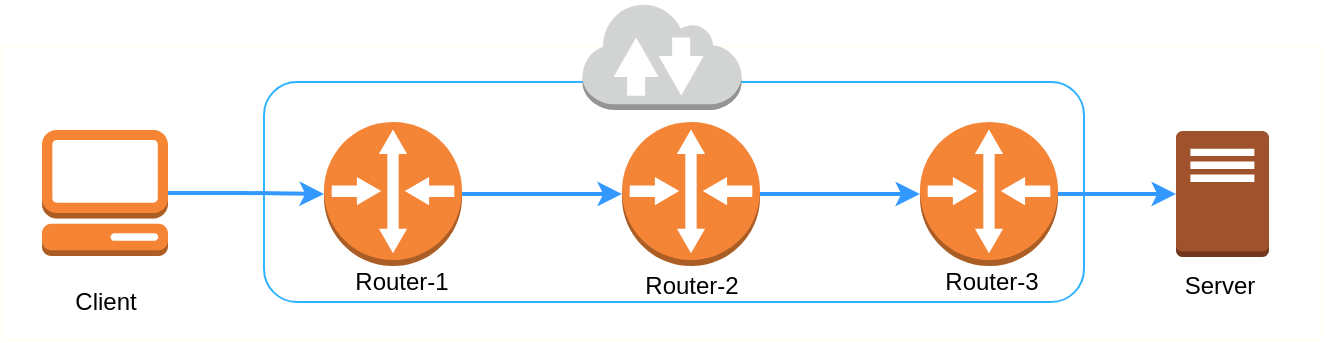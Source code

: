<mxfile version="12.9.3" type="device"><diagram id="hDxXO6iOMIL-5xqhMEGv" name="Page-1"><mxGraphModel dx="1106" dy="780" grid="1" gridSize="10" guides="1" tooltips="1" connect="1" arrows="1" fold="1" page="1" pageScale="1" pageWidth="1654" pageHeight="1169" math="0" shadow="0"><root><mxCell id="0"/><mxCell id="1" parent="0"/><mxCell id="yAdGiv36qJoH5frJ20YR-78" value="" style="rounded=0;whiteSpace=wrap;html=1;strokeColor=#FEFFF5;" vertex="1" parent="1"><mxGeometry x="150" y="222" width="660" height="147" as="geometry"/></mxCell><mxCell id="yAdGiv36qJoH5frJ20YR-91" value="" style="rounded=1;whiteSpace=wrap;html=1;strokeColor=#30B3FF;" vertex="1" parent="1"><mxGeometry x="281" y="240" width="410" height="110" as="geometry"/></mxCell><mxCell id="yAdGiv36qJoH5frJ20YR-79" value="" style="outlineConnect=0;dashed=0;verticalLabelPosition=bottom;verticalAlign=top;align=center;html=1;shape=mxgraph.aws3.internet_2;fillColor=#D2D3D3;gradientColor=none;strokeColor=#FEFFF5;" vertex="1" parent="1"><mxGeometry x="440.25" y="200" width="79.5" height="54" as="geometry"/></mxCell><mxCell id="yAdGiv36qJoH5frJ20YR-80" value="" style="outlineConnect=0;dashed=0;verticalLabelPosition=bottom;verticalAlign=top;align=center;html=1;shape=mxgraph.aws3.traditional_server;fillColor=#a0522d;strokeColor=#6D1F00;fontColor=#ffffff;" vertex="1" parent="1"><mxGeometry x="737" y="264.5" width="46.5" height="63" as="geometry"/></mxCell><mxCell id="yAdGiv36qJoH5frJ20YR-86" value="" style="edgeStyle=orthogonalEdgeStyle;rounded=0;orthogonalLoop=1;jettySize=auto;html=1;strokeColor=#3399FF;strokeWidth=2;" edge="1" parent="1" source="yAdGiv36qJoH5frJ20YR-81" target="yAdGiv36qJoH5frJ20YR-85"><mxGeometry relative="1" as="geometry"/></mxCell><mxCell id="yAdGiv36qJoH5frJ20YR-81" value="" style="outlineConnect=0;dashed=0;verticalLabelPosition=bottom;verticalAlign=top;align=center;html=1;shape=mxgraph.aws3.router;fillColor=#F58536;gradientColor=none;strokeColor=#FEFFF5;" vertex="1" parent="1"><mxGeometry x="311" y="260" width="69" height="72" as="geometry"/></mxCell><mxCell id="yAdGiv36qJoH5frJ20YR-88" value="" style="edgeStyle=orthogonalEdgeStyle;rounded=0;orthogonalLoop=1;jettySize=auto;html=1;strokeColor=#3399FF;strokeWidth=2;" edge="1" parent="1" source="yAdGiv36qJoH5frJ20YR-85" target="yAdGiv36qJoH5frJ20YR-87"><mxGeometry relative="1" as="geometry"/></mxCell><mxCell id="yAdGiv36qJoH5frJ20YR-85" value="" style="outlineConnect=0;dashed=0;verticalLabelPosition=bottom;verticalAlign=top;align=center;html=1;shape=mxgraph.aws3.router;fillColor=#F58536;gradientColor=none;strokeColor=#FEFFF5;" vertex="1" parent="1"><mxGeometry x="460" y="260" width="69" height="72" as="geometry"/></mxCell><mxCell id="yAdGiv36qJoH5frJ20YR-89" value="" style="edgeStyle=orthogonalEdgeStyle;rounded=0;orthogonalLoop=1;jettySize=auto;html=1;strokeColor=#3399FF;strokeWidth=2;" edge="1" parent="1" source="yAdGiv36qJoH5frJ20YR-87" target="yAdGiv36qJoH5frJ20YR-80"><mxGeometry relative="1" as="geometry"/></mxCell><mxCell id="yAdGiv36qJoH5frJ20YR-87" value="" style="outlineConnect=0;dashed=0;verticalLabelPosition=bottom;verticalAlign=top;align=center;html=1;shape=mxgraph.aws3.router;fillColor=#F58536;gradientColor=none;strokeColor=#FEFFF5;" vertex="1" parent="1"><mxGeometry x="609" y="260" width="69" height="72" as="geometry"/></mxCell><mxCell id="yAdGiv36qJoH5frJ20YR-90" value="" style="edgeStyle=orthogonalEdgeStyle;rounded=0;orthogonalLoop=1;jettySize=auto;html=1;strokeColor=#3399FF;strokeWidth=2;" edge="1" parent="1" source="yAdGiv36qJoH5frJ20YR-82" target="yAdGiv36qJoH5frJ20YR-81"><mxGeometry relative="1" as="geometry"/></mxCell><mxCell id="yAdGiv36qJoH5frJ20YR-82" value="" style="outlineConnect=0;dashed=0;verticalLabelPosition=bottom;verticalAlign=top;align=center;html=1;shape=mxgraph.aws3.management_console;fillColor=#F58534;gradientColor=none;strokeColor=#FEFFF5;" vertex="1" parent="1"><mxGeometry x="170" y="264" width="63" height="63" as="geometry"/></mxCell><mxCell id="yAdGiv36qJoH5frJ20YR-93" value="Router-1" style="text;html=1;strokeColor=none;fillColor=none;align=center;verticalAlign=middle;whiteSpace=wrap;rounded=0;" vertex="1" parent="1"><mxGeometry x="325.13" y="330" width="49.75" height="20" as="geometry"/></mxCell><mxCell id="yAdGiv36qJoH5frJ20YR-94" value="Router-2" style="text;html=1;strokeColor=none;fillColor=none;align=center;verticalAlign=middle;whiteSpace=wrap;rounded=0;" vertex="1" parent="1"><mxGeometry x="470" y="332" width="49.75" height="20" as="geometry"/></mxCell><mxCell id="yAdGiv36qJoH5frJ20YR-95" value="Router-3" style="text;html=1;strokeColor=none;fillColor=none;align=center;verticalAlign=middle;whiteSpace=wrap;rounded=0;" vertex="1" parent="1"><mxGeometry x="620.25" y="330" width="49.75" height="20" as="geometry"/></mxCell><mxCell id="yAdGiv36qJoH5frJ20YR-96" value="Server" style="text;html=1;strokeColor=none;fillColor=none;align=center;verticalAlign=middle;whiteSpace=wrap;rounded=0;" vertex="1" parent="1"><mxGeometry x="733.75" y="332" width="49.75" height="20" as="geometry"/></mxCell><mxCell id="yAdGiv36qJoH5frJ20YR-97" value="Client" style="text;html=1;strokeColor=none;fillColor=none;align=center;verticalAlign=middle;whiteSpace=wrap;rounded=0;" vertex="1" parent="1"><mxGeometry x="176.63" y="340" width="49.75" height="20" as="geometry"/></mxCell></root></mxGraphModel></diagram></mxfile>
